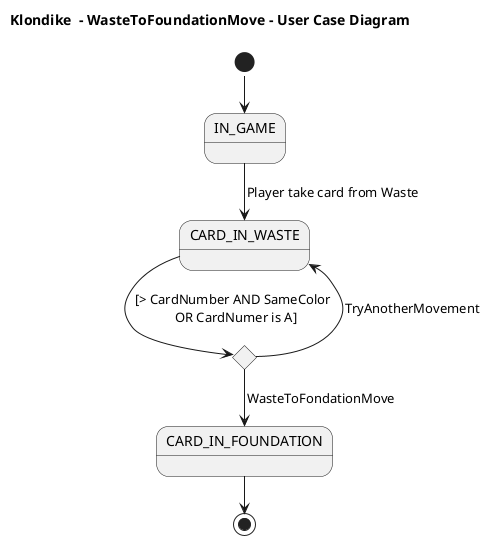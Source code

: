 @startuml UCWasteToFoundationMove
!pragma layout smetana
title Klondike  - WasteToFoundationMove - User Case Diagram

state IN_GAME
state CARD_IN_WASTE
state if <<choice>>
state CARD_IN_FOUNDATION

[*] --> IN_GAME
IN_GAME --> CARD_IN_WASTE: Player take card from Waste
CARD_IN_WASTE --> if: [> CardNumber AND SameColor \n OR CardNumer is A]
if --> CARD_IN_FOUNDATION: WasteToFondationMove
if --> CARD_IN_WASTE: TryAnotherMovement
CARD_IN_FOUNDATION--> [*]

@enduml
